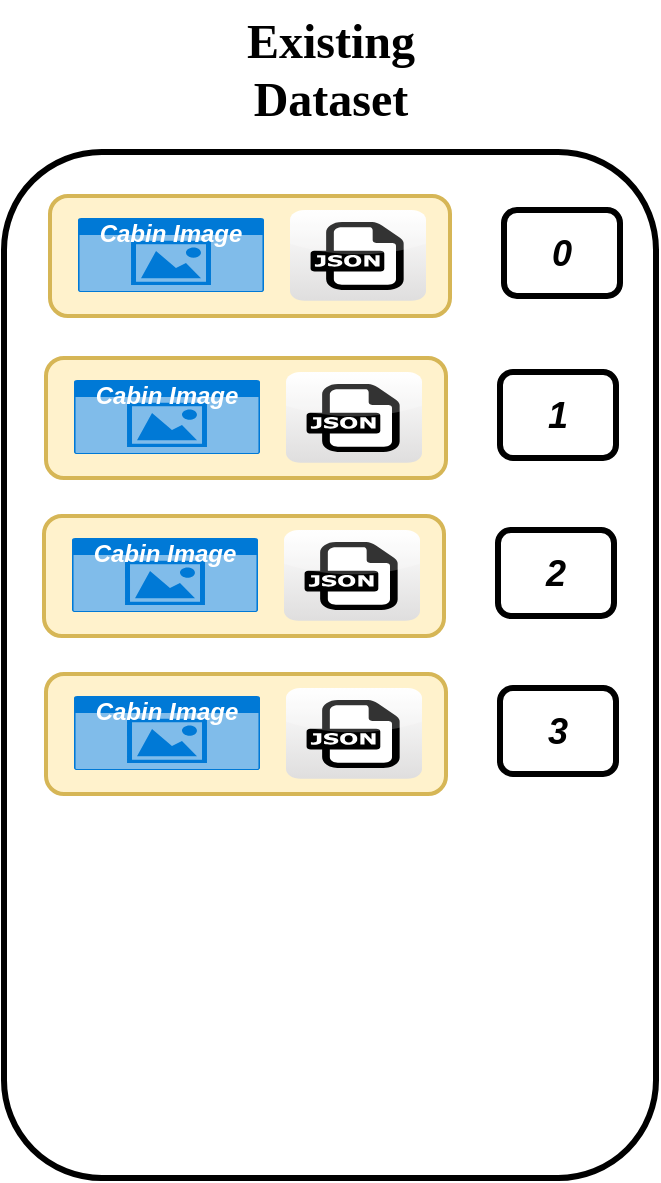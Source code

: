 <mxfile version="25.0.3">
  <diagram name="第 1 页" id="ebwW6ah09JPrhwfEJ-Hg">
    <mxGraphModel dx="2194" dy="913" grid="0" gridSize="10" guides="0" tooltips="1" connect="1" arrows="1" fold="1" page="1" pageScale="1" pageWidth="827" pageHeight="1169" math="0" shadow="0">
      <root>
        <mxCell id="0" />
        <mxCell id="1" parent="0" />
        <mxCell id="08xoC1FxWN-cvQ--sJ04-1" value="" style="rounded=1;whiteSpace=wrap;html=1;strokeWidth=3;" vertex="1" parent="1">
          <mxGeometry x="-9" y="142" width="326" height="513" as="geometry" />
        </mxCell>
        <mxCell id="08xoC1FxWN-cvQ--sJ04-2" value="&lt;font face=&quot;Georgia&quot; style=&quot;font-size: 24px;&quot;&gt;&lt;b&gt;Existing&lt;/b&gt;&lt;/font&gt;&lt;div&gt;&lt;font face=&quot;Georgia&quot; style=&quot;font-size: 24px;&quot;&gt;&lt;b&gt;Dataset&lt;/b&gt;&lt;/font&gt;&lt;/div&gt;" style="text;html=1;align=center;verticalAlign=middle;resizable=0;points=[];autosize=1;strokeColor=none;fillColor=none;" vertex="1" parent="1">
          <mxGeometry x="103" y="66" width="102" height="70" as="geometry" />
        </mxCell>
        <mxCell id="08xoC1FxWN-cvQ--sJ04-5" value="&lt;font style=&quot;font-size: 18px;&quot;&gt;&lt;b&gt;&lt;i&gt;0&lt;/i&gt;&lt;/b&gt;&lt;/font&gt;" style="rounded=1;whiteSpace=wrap;html=1;strokeWidth=3;" vertex="1" parent="1">
          <mxGeometry x="241" y="171" width="58" height="43" as="geometry" />
        </mxCell>
        <mxCell id="08xoC1FxWN-cvQ--sJ04-6" value="" style="rounded=1;whiteSpace=wrap;html=1;strokeWidth=2;fillColor=#fff2cc;strokeColor=#d6b656;" vertex="1" parent="1">
          <mxGeometry x="14" y="164" width="200" height="60" as="geometry" />
        </mxCell>
        <mxCell id="08xoC1FxWN-cvQ--sJ04-3" value="&lt;b&gt;&lt;i&gt;Cabin Image&lt;/i&gt;&lt;/b&gt;" style="html=1;whiteSpace=wrap;strokeColor=none;fillColor=#0079D6;labelPosition=center;verticalLabelPosition=middle;verticalAlign=top;align=center;fontSize=12;outlineConnect=0;spacingTop=-6;fontColor=#FFFFFF;sketch=0;shape=mxgraph.sitemap.photo;" vertex="1" parent="1">
          <mxGeometry x="28" y="175" width="93" height="37" as="geometry" />
        </mxCell>
        <mxCell id="08xoC1FxWN-cvQ--sJ04-4" value="" style="dashed=0;outlineConnect=0;html=1;align=center;labelPosition=center;verticalLabelPosition=bottom;verticalAlign=top;shape=mxgraph.webicons.json;gradientColor=#DFDEDE" vertex="1" parent="1">
          <mxGeometry x="134" y="171" width="68" height="45.4" as="geometry" />
        </mxCell>
        <mxCell id="08xoC1FxWN-cvQ--sJ04-8" value="&lt;font style=&quot;font-size: 18px;&quot;&gt;&lt;b&gt;&lt;i&gt;1&lt;/i&gt;&lt;/b&gt;&lt;/font&gt;" style="rounded=1;whiteSpace=wrap;html=1;strokeWidth=3;" vertex="1" parent="1">
          <mxGeometry x="239" y="252" width="58" height="43" as="geometry" />
        </mxCell>
        <mxCell id="08xoC1FxWN-cvQ--sJ04-9" value="" style="rounded=1;whiteSpace=wrap;html=1;strokeWidth=2;fillColor=#fff2cc;strokeColor=#d6b656;" vertex="1" parent="1">
          <mxGeometry x="12" y="245" width="200" height="60" as="geometry" />
        </mxCell>
        <mxCell id="08xoC1FxWN-cvQ--sJ04-10" value="&lt;b&gt;&lt;i&gt;Cabin Image&lt;/i&gt;&lt;/b&gt;" style="html=1;whiteSpace=wrap;strokeColor=none;fillColor=#0079D6;labelPosition=center;verticalLabelPosition=middle;verticalAlign=top;align=center;fontSize=12;outlineConnect=0;spacingTop=-6;fontColor=#FFFFFF;sketch=0;shape=mxgraph.sitemap.photo;" vertex="1" parent="1">
          <mxGeometry x="26" y="256" width="93" height="37" as="geometry" />
        </mxCell>
        <mxCell id="08xoC1FxWN-cvQ--sJ04-11" value="" style="dashed=0;outlineConnect=0;html=1;align=center;labelPosition=center;verticalLabelPosition=bottom;verticalAlign=top;shape=mxgraph.webicons.json;gradientColor=#DFDEDE" vertex="1" parent="1">
          <mxGeometry x="132" y="252" width="68" height="45.4" as="geometry" />
        </mxCell>
        <mxCell id="08xoC1FxWN-cvQ--sJ04-12" value="&lt;font style=&quot;font-size: 18px;&quot;&gt;&lt;b&gt;&lt;i&gt;2&lt;/i&gt;&lt;/b&gt;&lt;/font&gt;" style="rounded=1;whiteSpace=wrap;html=1;strokeWidth=3;" vertex="1" parent="1">
          <mxGeometry x="238" y="331" width="58" height="43" as="geometry" />
        </mxCell>
        <mxCell id="08xoC1FxWN-cvQ--sJ04-13" value="" style="rounded=1;whiteSpace=wrap;html=1;strokeWidth=2;fillColor=#fff2cc;strokeColor=#d6b656;" vertex="1" parent="1">
          <mxGeometry x="11" y="324" width="200" height="60" as="geometry" />
        </mxCell>
        <mxCell id="08xoC1FxWN-cvQ--sJ04-14" value="&lt;b&gt;&lt;i&gt;Cabin Image&lt;/i&gt;&lt;/b&gt;" style="html=1;whiteSpace=wrap;strokeColor=none;fillColor=#0079D6;labelPosition=center;verticalLabelPosition=middle;verticalAlign=top;align=center;fontSize=12;outlineConnect=0;spacingTop=-6;fontColor=#FFFFFF;sketch=0;shape=mxgraph.sitemap.photo;" vertex="1" parent="1">
          <mxGeometry x="25" y="335" width="93" height="37" as="geometry" />
        </mxCell>
        <mxCell id="08xoC1FxWN-cvQ--sJ04-15" value="" style="dashed=0;outlineConnect=0;html=1;align=center;labelPosition=center;verticalLabelPosition=bottom;verticalAlign=top;shape=mxgraph.webicons.json;gradientColor=#DFDEDE" vertex="1" parent="1">
          <mxGeometry x="131" y="331" width="68" height="45.4" as="geometry" />
        </mxCell>
        <mxCell id="08xoC1FxWN-cvQ--sJ04-16" value="&lt;font style=&quot;font-size: 18px;&quot;&gt;&lt;b&gt;&lt;i&gt;3&lt;/i&gt;&lt;/b&gt;&lt;/font&gt;" style="rounded=1;whiteSpace=wrap;html=1;strokeWidth=3;" vertex="1" parent="1">
          <mxGeometry x="239" y="410" width="58" height="43" as="geometry" />
        </mxCell>
        <mxCell id="08xoC1FxWN-cvQ--sJ04-17" value="" style="rounded=1;whiteSpace=wrap;html=1;strokeWidth=2;fillColor=#fff2cc;strokeColor=#d6b656;" vertex="1" parent="1">
          <mxGeometry x="12" y="403" width="200" height="60" as="geometry" />
        </mxCell>
        <mxCell id="08xoC1FxWN-cvQ--sJ04-18" value="&lt;b&gt;&lt;i&gt;Cabin Image&lt;/i&gt;&lt;/b&gt;" style="html=1;whiteSpace=wrap;strokeColor=none;fillColor=#0079D6;labelPosition=center;verticalLabelPosition=middle;verticalAlign=top;align=center;fontSize=12;outlineConnect=0;spacingTop=-6;fontColor=#FFFFFF;sketch=0;shape=mxgraph.sitemap.photo;" vertex="1" parent="1">
          <mxGeometry x="26" y="414" width="93" height="37" as="geometry" />
        </mxCell>
        <mxCell id="08xoC1FxWN-cvQ--sJ04-19" value="" style="dashed=0;outlineConnect=0;html=1;align=center;labelPosition=center;verticalLabelPosition=bottom;verticalAlign=top;shape=mxgraph.webicons.json;gradientColor=#DFDEDE" vertex="1" parent="1">
          <mxGeometry x="132" y="410" width="68" height="45.4" as="geometry" />
        </mxCell>
      </root>
    </mxGraphModel>
  </diagram>
</mxfile>
